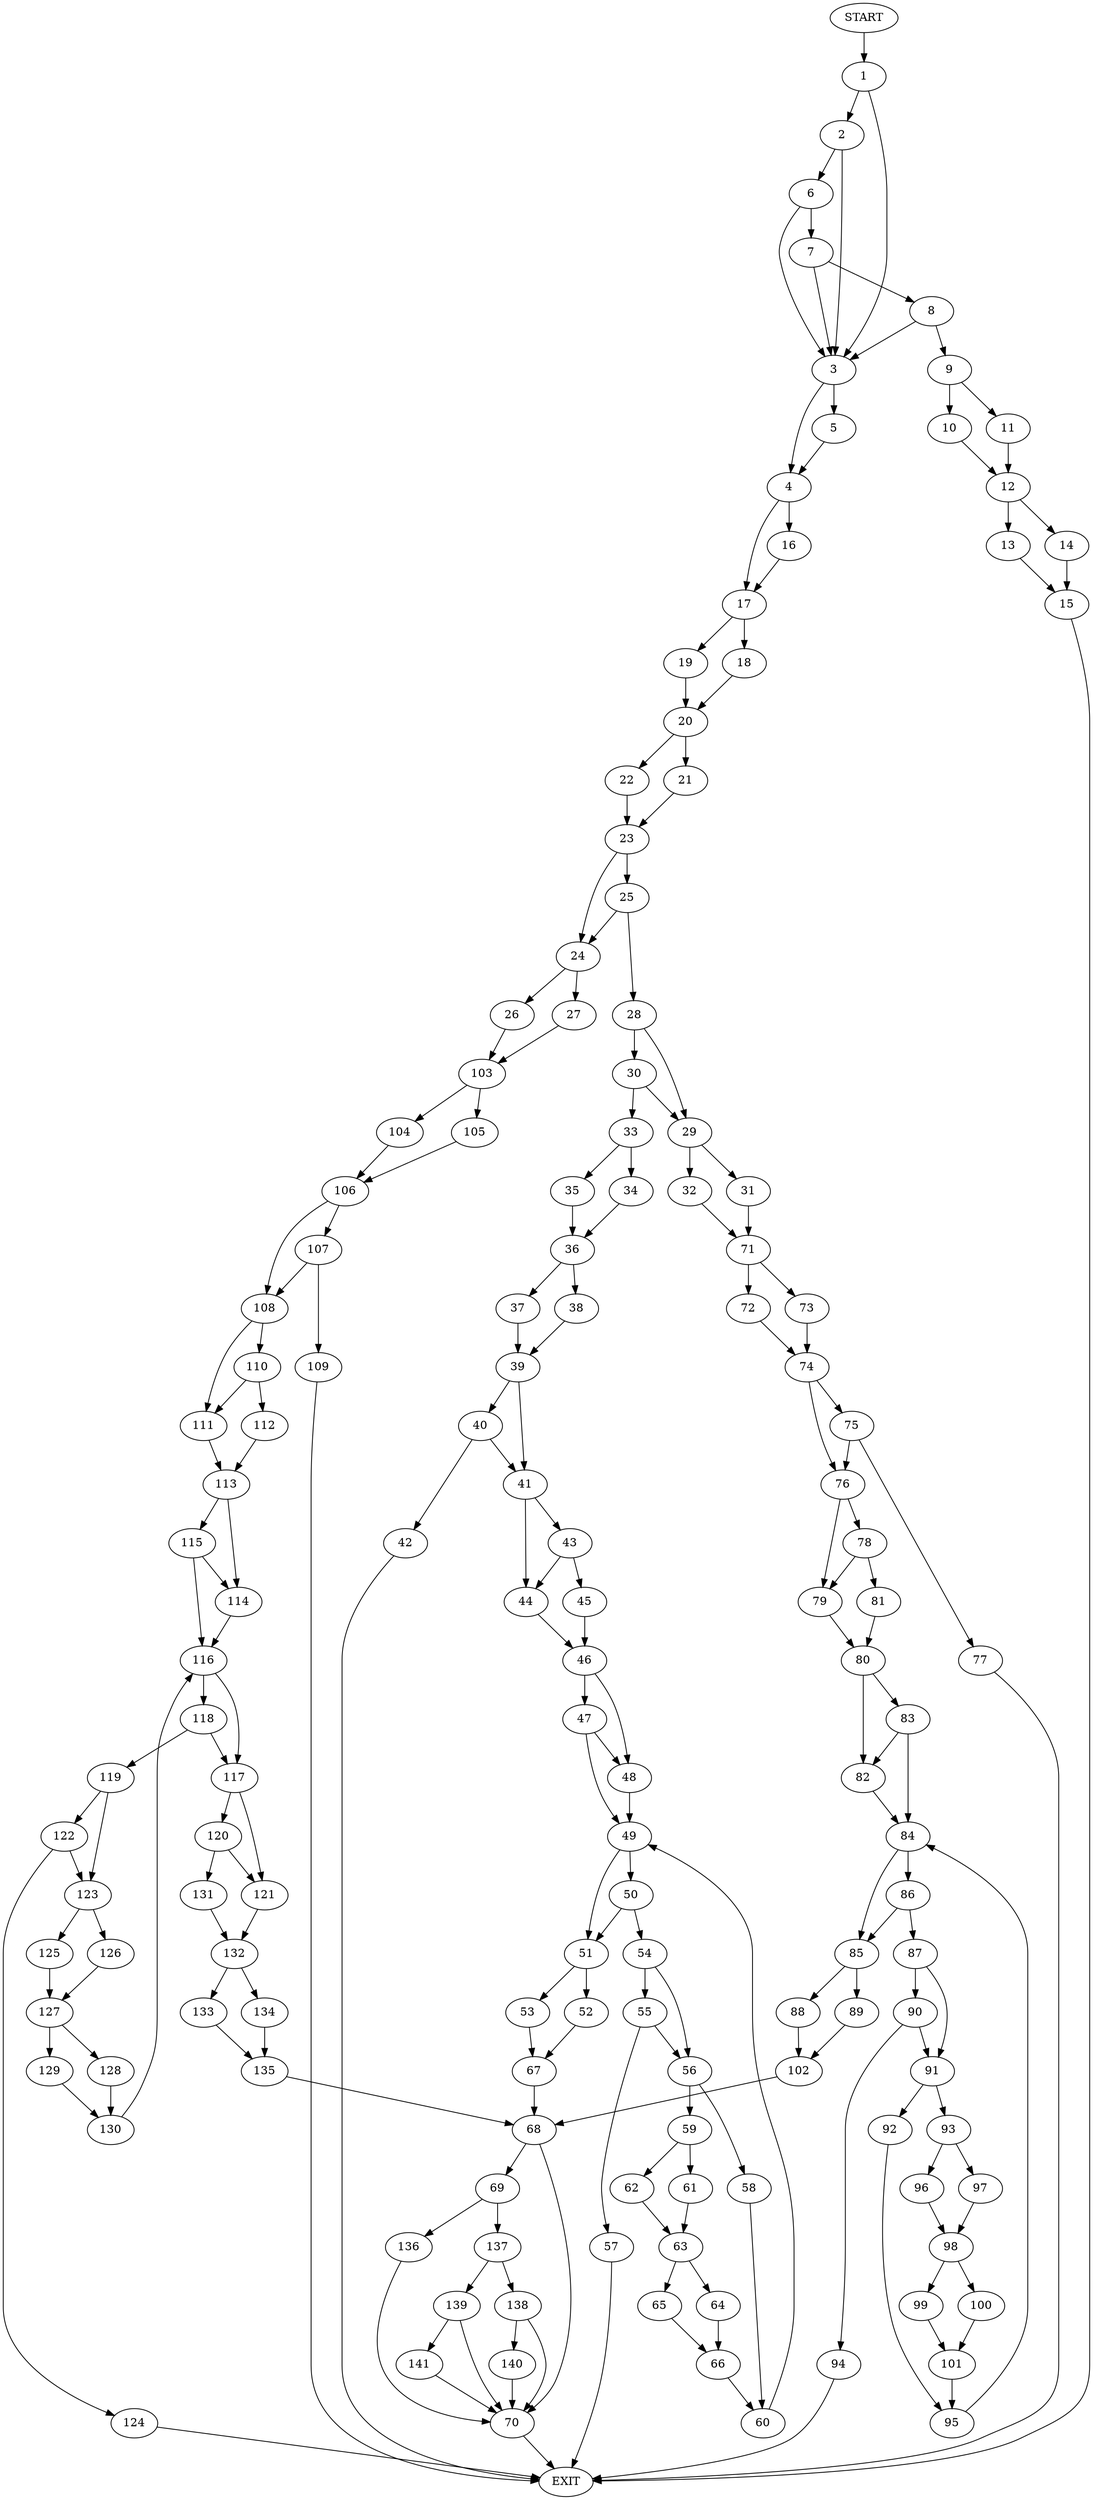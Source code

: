 digraph {
0 [label="START"]
142 [label="EXIT"]
0 -> 1
1 -> 2
1 -> 3
3 -> 4
3 -> 5
2 -> 3
2 -> 6
6 -> 3
6 -> 7
7 -> 3
7 -> 8
8 -> 9
8 -> 3
9 -> 10
9 -> 11
10 -> 12
11 -> 12
12 -> 13
12 -> 14
14 -> 15
13 -> 15
15 -> 142
4 -> 16
4 -> 17
5 -> 4
16 -> 17
17 -> 18
17 -> 19
18 -> 20
19 -> 20
20 -> 21
20 -> 22
22 -> 23
21 -> 23
23 -> 24
23 -> 25
24 -> 26
24 -> 27
25 -> 28
25 -> 24
28 -> 29
28 -> 30
29 -> 31
29 -> 32
30 -> 33
30 -> 29
33 -> 34
33 -> 35
34 -> 36
35 -> 36
36 -> 37
36 -> 38
37 -> 39
38 -> 39
39 -> 40
39 -> 41
40 -> 42
40 -> 41
41 -> 43
41 -> 44
42 -> 142
43 -> 45
43 -> 44
44 -> 46
45 -> 46
46 -> 47
46 -> 48
47 -> 49
47 -> 48
48 -> 49
49 -> 50
49 -> 51
51 -> 52
51 -> 53
50 -> 51
50 -> 54
54 -> 55
54 -> 56
55 -> 57
55 -> 56
56 -> 58
56 -> 59
57 -> 142
58 -> 60
59 -> 61
59 -> 62
61 -> 63
62 -> 63
63 -> 64
63 -> 65
65 -> 66
64 -> 66
66 -> 60
60 -> 49
53 -> 67
52 -> 67
67 -> 68
68 -> 69
68 -> 70
31 -> 71
32 -> 71
71 -> 72
71 -> 73
72 -> 74
73 -> 74
74 -> 75
74 -> 76
75 -> 77
75 -> 76
76 -> 78
76 -> 79
77 -> 142
79 -> 80
78 -> 81
78 -> 79
81 -> 80
80 -> 82
80 -> 83
82 -> 84
83 -> 82
83 -> 84
84 -> 85
84 -> 86
86 -> 87
86 -> 85
85 -> 88
85 -> 89
87 -> 90
87 -> 91
91 -> 92
91 -> 93
90 -> 94
90 -> 91
94 -> 142
92 -> 95
93 -> 96
93 -> 97
97 -> 98
96 -> 98
98 -> 99
98 -> 100
99 -> 101
100 -> 101
101 -> 95
95 -> 84
88 -> 102
89 -> 102
102 -> 68
27 -> 103
26 -> 103
103 -> 104
103 -> 105
105 -> 106
104 -> 106
106 -> 107
106 -> 108
107 -> 109
107 -> 108
108 -> 110
108 -> 111
109 -> 142
110 -> 111
110 -> 112
111 -> 113
112 -> 113
113 -> 114
113 -> 115
115 -> 114
115 -> 116
114 -> 116
116 -> 117
116 -> 118
118 -> 117
118 -> 119
117 -> 120
117 -> 121
119 -> 122
119 -> 123
122 -> 124
122 -> 123
123 -> 125
123 -> 126
124 -> 142
125 -> 127
126 -> 127
127 -> 128
127 -> 129
129 -> 130
128 -> 130
130 -> 116
120 -> 131
120 -> 121
121 -> 132
131 -> 132
132 -> 133
132 -> 134
133 -> 135
134 -> 135
135 -> 68
70 -> 142
69 -> 136
69 -> 137
136 -> 70
137 -> 138
137 -> 139
138 -> 70
138 -> 140
139 -> 141
139 -> 70
140 -> 70
141 -> 70
}
